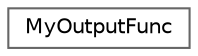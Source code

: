 digraph "类继承关系图"
{
 // LATEX_PDF_SIZE
  bgcolor="transparent";
  edge [fontname=Helvetica,fontsize=10,labelfontname=Helvetica,labelfontsize=10];
  node [fontname=Helvetica,fontsize=10,shape=box,height=0.2,width=0.4];
  rankdir="LR";
  Node0 [id="Node000000",label="MyOutputFunc",height=0.2,width=0.4,color="grey40", fillcolor="white", style="filled",URL="$class_my_output_func.html",tooltip=" "];
}
